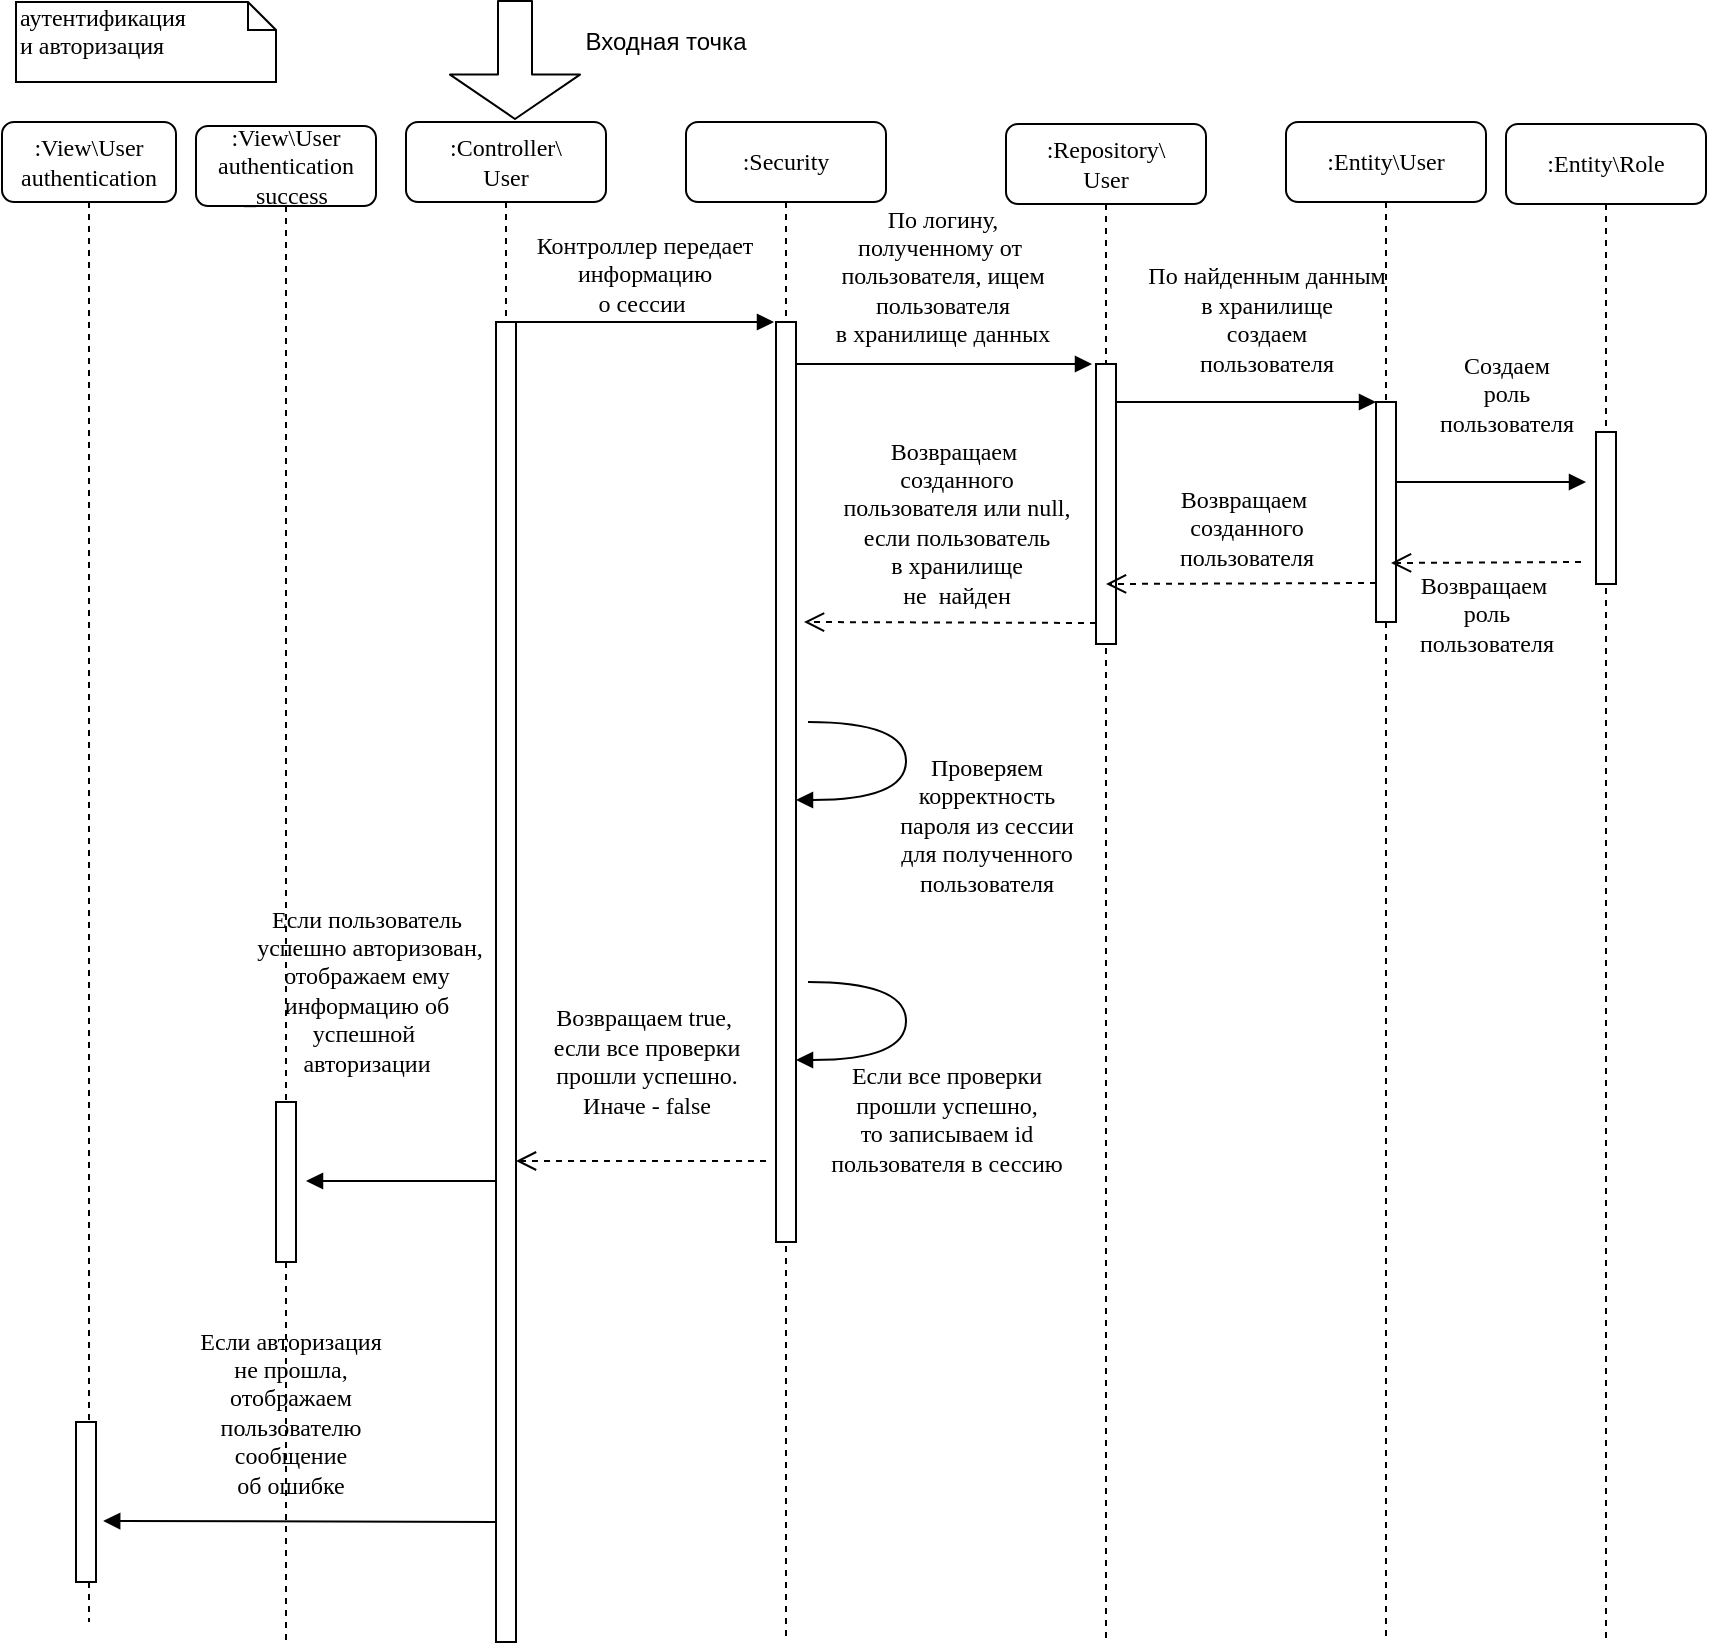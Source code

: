 <mxfile version="10.6.0" type="device"><diagram name="Page-1" id="13e1069c-82ec-6db2-03f1-153e76fe0fe0"><mxGraphModel dx="1522" dy="789" grid="1" gridSize="10" guides="1" tooltips="1" connect="1" arrows="1" fold="1" page="1" pageScale="1" pageWidth="1100" pageHeight="850" background="#ffffff" math="0" shadow="0"><root><mxCell id="0"/><mxCell id="1" parent="0"/><mxCell id="7baba1c4bc27f4b0-14" value="По логину, &lt;br&gt;полученному от&amp;nbsp;&lt;br&gt;пользователя, ищем &lt;br&gt;пользователя&lt;br&gt;в хранилище данных&lt;br&gt;&lt;br&gt;" style="html=1;verticalAlign=bottom;endArrow=block;entryX=0;entryY=0;labelBackgroundColor=none;fontFamily=Verdana;fontSize=12;edgeStyle=elbowEdgeStyle;elbow=vertical;" parent="1" edge="1"><mxGeometry y="-9" relative="1" as="geometry"><mxPoint x="408" y="201" as="sourcePoint"/><mxPoint x="558" y="201" as="targetPoint"/><mxPoint as="offset"/></mxGeometry></mxCell><mxCell id="7baba1c4bc27f4b0-2" value=":&lt;span&gt;Security&lt;/span&gt;" style="shape=umlLifeline;perimeter=lifelinePerimeter;whiteSpace=wrap;html=1;container=1;collapsible=0;recursiveResize=0;outlineConnect=0;rounded=1;shadow=0;comic=0;labelBackgroundColor=none;strokeColor=#000000;strokeWidth=1;fillColor=#FFFFFF;fontFamily=Verdana;fontSize=12;fontColor=#000000;align=center;" parent="1" vertex="1"><mxGeometry x="355" y="80" width="100" height="760" as="geometry"/></mxCell><mxCell id="7baba1c4bc27f4b0-10" value="" style="html=1;points=[];perimeter=orthogonalPerimeter;rounded=0;shadow=0;comic=0;labelBackgroundColor=none;strokeColor=#000000;strokeWidth=1;fillColor=#FFFFFF;fontFamily=Verdana;fontSize=12;fontColor=#000000;align=center;" parent="7baba1c4bc27f4b0-2" vertex="1"><mxGeometry x="45" y="100" width="10" height="460" as="geometry"/></mxCell><mxCell id="7baba1c4bc27f4b0-3" value="&lt;div&gt;:Repository\&lt;/div&gt;&lt;div&gt;User&lt;/div&gt;" style="shape=umlLifeline;perimeter=lifelinePerimeter;whiteSpace=wrap;html=1;container=1;collapsible=0;recursiveResize=0;outlineConnect=0;rounded=1;shadow=0;comic=0;labelBackgroundColor=none;strokeColor=#000000;strokeWidth=1;fillColor=#FFFFFF;fontFamily=Verdana;fontSize=12;fontColor=#000000;align=center;" parent="1" vertex="1"><mxGeometry x="515" y="81" width="100" height="759" as="geometry"/></mxCell><mxCell id="7baba1c4bc27f4b0-13" value="" style="html=1;points=[];perimeter=orthogonalPerimeter;rounded=0;shadow=0;comic=0;labelBackgroundColor=none;strokeColor=#000000;strokeWidth=1;fillColor=#FFFFFF;fontFamily=Verdana;fontSize=12;fontColor=#000000;align=center;" parent="7baba1c4bc27f4b0-3" vertex="1"><mxGeometry x="45" y="120" width="10" height="140" as="geometry"/></mxCell><mxCell id="7baba1c4bc27f4b0-4" value=":&lt;span&gt;Entity&lt;/span&gt;&lt;span&gt;\User&lt;/span&gt;" style="shape=umlLifeline;perimeter=lifelinePerimeter;whiteSpace=wrap;html=1;container=1;collapsible=0;recursiveResize=0;outlineConnect=0;rounded=1;shadow=0;comic=0;labelBackgroundColor=none;strokeColor=#000000;strokeWidth=1;fillColor=#FFFFFF;fontFamily=Verdana;fontSize=12;fontColor=#000000;align=center;" parent="1" vertex="1"><mxGeometry x="655" y="80" width="100" height="760" as="geometry"/></mxCell><mxCell id="7baba1c4bc27f4b0-8" value="&lt;div&gt;:Controller\&lt;/div&gt;&lt;div&gt;User&lt;/div&gt;" style="shape=umlLifeline;perimeter=lifelinePerimeter;whiteSpace=wrap;html=1;container=1;collapsible=0;recursiveResize=0;outlineConnect=0;rounded=1;shadow=0;comic=0;labelBackgroundColor=none;strokeColor=#000000;strokeWidth=1;fillColor=#FFFFFF;fontFamily=Verdana;fontSize=12;fontColor=#000000;align=center;" parent="1" vertex="1"><mxGeometry x="215" y="80" width="100" height="760" as="geometry"/></mxCell><mxCell id="7baba1c4bc27f4b0-9" value="" style="html=1;points=[];perimeter=orthogonalPerimeter;rounded=0;shadow=0;comic=0;labelBackgroundColor=none;strokeColor=#000000;strokeWidth=1;fillColor=#FFFFFF;fontFamily=Verdana;fontSize=12;fontColor=#000000;align=center;" parent="7baba1c4bc27f4b0-8" vertex="1"><mxGeometry x="45" y="100" width="10" height="660" as="geometry"/></mxCell><mxCell id="7baba1c4bc27f4b0-16" value="" style="html=1;points=[];perimeter=orthogonalPerimeter;rounded=0;shadow=0;comic=0;labelBackgroundColor=none;strokeColor=#000000;strokeWidth=1;fillColor=#FFFFFF;fontFamily=Verdana;fontSize=12;fontColor=#000000;align=center;" parent="1" vertex="1"><mxGeometry x="700" y="220" width="10" height="110" as="geometry"/></mxCell><mxCell id="7baba1c4bc27f4b0-17" value="По найденным данным &lt;br&gt;в хранилище&lt;br&gt;создаем &lt;br&gt;пользователя" style="html=1;verticalAlign=bottom;endArrow=block;labelBackgroundColor=none;fontFamily=Verdana;fontSize=12;edgeStyle=elbowEdgeStyle;elbow=vertical;" parent="1" source="7baba1c4bc27f4b0-13" target="7baba1c4bc27f4b0-16" edge="1"><mxGeometry x="0.154" y="10" relative="1" as="geometry"><mxPoint x="625" y="220" as="sourcePoint"/><Array as="points"><mxPoint x="575" y="220"/></Array><mxPoint as="offset"/></mxGeometry></mxCell><mxCell id="7baba1c4bc27f4b0-11" value="Контроллер передает &lt;br&gt;информацию &lt;br&gt;о сессии&amp;nbsp;&lt;br&gt;" style="html=1;verticalAlign=bottom;endArrow=block;entryX=0;entryY=0;labelBackgroundColor=none;fontFamily=Verdana;fontSize=12;edgeStyle=elbowEdgeStyle;elbow=vertical;" parent="1" edge="1"><mxGeometry relative="1" as="geometry"><mxPoint x="269" y="180" as="sourcePoint"/><mxPoint x="399" y="180" as="targetPoint"/></mxGeometry></mxCell><mxCell id="7baba1c4bc27f4b0-40" value="&lt;div&gt;&lt;span&gt;аутентификация&lt;/span&gt;&lt;/div&gt;&lt;div&gt;&lt;span&gt;и авторизация&lt;/span&gt;&lt;/div&gt;" style="shape=note;whiteSpace=wrap;html=1;size=14;verticalAlign=top;align=left;spacingTop=-6;rounded=0;shadow=0;comic=0;labelBackgroundColor=none;strokeColor=#000000;strokeWidth=1;fillColor=#FFFFFF;fontFamily=Verdana;fontSize=12;fontColor=#000000;" parent="1" vertex="1"><mxGeometry x="20" y="20" width="130" height="40" as="geometry"/></mxCell><mxCell id="BFQ36-gA44C7MbwDBZEB-4" value="Возвращаем&amp;nbsp;&lt;br&gt;созданного &lt;br&gt;пользователя&lt;br&gt;" style="html=1;verticalAlign=bottom;endArrow=open;dashed=1;endSize=8;labelBackgroundColor=none;fontFamily=Verdana;fontSize=12;" parent="1" edge="1"><mxGeometry x="-0.037" y="-4" relative="1" as="geometry"><mxPoint x="565" y="311" as="targetPoint"/><mxPoint x="700" y="310.5" as="sourcePoint"/><mxPoint as="offset"/></mxGeometry></mxCell><mxCell id="BFQ36-gA44C7MbwDBZEB-9" value="Возвращаем true,&amp;nbsp;&lt;br&gt;если все проверки &lt;br&gt;прошли успешно.&lt;br&gt;Иначе - false&lt;br&gt;" style="html=1;verticalAlign=bottom;endArrow=open;dashed=1;endSize=8;labelBackgroundColor=none;fontFamily=Verdana;fontSize=12;" parent="1" edge="1"><mxGeometry x="-0.04" y="-19" relative="1" as="geometry"><mxPoint x="270" y="599.5" as="targetPoint"/><mxPoint x="395" y="599.5" as="sourcePoint"/><mxPoint as="offset"/></mxGeometry></mxCell><mxCell id="dvl6alI_a4HQ34beK6Ff-1" value=":&lt;span&gt;Entity&lt;/span&gt;&lt;span&gt;\Role&lt;/span&gt;" style="shape=umlLifeline;perimeter=lifelinePerimeter;whiteSpace=wrap;html=1;container=1;collapsible=0;recursiveResize=0;outlineConnect=0;rounded=1;shadow=0;comic=0;labelBackgroundColor=none;strokeColor=#000000;strokeWidth=1;fillColor=#FFFFFF;fontFamily=Verdana;fontSize=12;fontColor=#000000;align=center;" vertex="1" parent="1"><mxGeometry x="765" y="81" width="100" height="759" as="geometry"/></mxCell><mxCell id="dvl6alI_a4HQ34beK6Ff-2" value="" style="html=1;points=[];perimeter=orthogonalPerimeter;rounded=0;shadow=0;comic=0;labelBackgroundColor=none;strokeColor=#000000;strokeWidth=1;fillColor=#FFFFFF;fontFamily=Verdana;fontSize=12;fontColor=#000000;align=center;" vertex="1" parent="dvl6alI_a4HQ34beK6Ff-1"><mxGeometry x="45" y="154" width="10" height="76" as="geometry"/></mxCell><mxCell id="dvl6alI_a4HQ34beK6Ff-3" value="Создаем &lt;br&gt;роль &lt;br&gt;пользователя" style="html=1;verticalAlign=bottom;endArrow=block;labelBackgroundColor=none;fontFamily=Verdana;fontSize=12;edgeStyle=elbowEdgeStyle;elbow=vertical;" edge="1" parent="1"><mxGeometry x="0.154" y="20" relative="1" as="geometry"><mxPoint x="710" y="260" as="sourcePoint"/><Array as="points"><mxPoint x="715" y="260"/></Array><mxPoint as="offset"/><mxPoint x="805" y="260" as="targetPoint"/></mxGeometry></mxCell><mxCell id="dvl6alI_a4HQ34beK6Ff-4" value="Возвращаем&amp;nbsp;&lt;br&gt;роль&lt;br&gt;пользователя&lt;br&gt;" style="html=1;verticalAlign=bottom;endArrow=open;dashed=1;endSize=8;labelBackgroundColor=none;fontFamily=Verdana;fontSize=12;" edge="1" parent="1"><mxGeometry x="0.005" y="50" relative="1" as="geometry"><mxPoint x="707.5" y="300.5" as="targetPoint"/><mxPoint x="802.5" y="300" as="sourcePoint"/><mxPoint as="offset"/></mxGeometry></mxCell><mxCell id="dvl6alI_a4HQ34beK6Ff-5" value="Возвращаем&amp;nbsp;&lt;br&gt;созданного &lt;br&gt;пользователя или null, &lt;br&gt;если пользователь &lt;br&gt;в хранилище &lt;br&gt;не&amp;nbsp; найден&lt;br&gt;" style="html=1;verticalAlign=bottom;endArrow=open;dashed=1;endSize=8;labelBackgroundColor=none;fontFamily=Verdana;fontSize=12;" edge="1" parent="1"><mxGeometry x="-0.037" y="-4" relative="1" as="geometry"><mxPoint x="414" y="330" as="targetPoint"/><mxPoint x="560" y="330.5" as="sourcePoint"/><mxPoint as="offset"/></mxGeometry></mxCell><mxCell id="dvl6alI_a4HQ34beK6Ff-24" value=":View\User&lt;br&gt;&lt;div&gt;&lt;span&gt;authentication&lt;/span&gt;&lt;/div&gt;&lt;div&gt;&lt;span&gt;_success&lt;/span&gt;&lt;/div&gt;" style="shape=umlLifeline;perimeter=lifelinePerimeter;whiteSpace=wrap;html=1;container=1;collapsible=0;recursiveResize=0;outlineConnect=0;rounded=1;shadow=0;comic=0;labelBackgroundColor=none;strokeColor=#000000;strokeWidth=1;fillColor=#FFFFFF;fontFamily=Verdana;fontSize=12;fontColor=#000000;align=center;" vertex="1" parent="1"><mxGeometry x="110" y="82" width="90" height="758" as="geometry"/></mxCell><mxCell id="dvl6alI_a4HQ34beK6Ff-25" value="" style="html=1;points=[];perimeter=orthogonalPerimeter;rounded=0;shadow=0;comic=0;labelBackgroundColor=none;strokeColor=#000000;strokeWidth=1;fillColor=#FFFFFF;fontFamily=Verdana;fontSize=12;fontColor=#000000;align=center;" vertex="1" parent="dvl6alI_a4HQ34beK6Ff-24"><mxGeometry x="40" y="488" width="10" height="80" as="geometry"/></mxCell><mxCell id="dvl6alI_a4HQ34beK6Ff-27" value="Если пользователь&lt;br&gt;&amp;nbsp;успешно авторизован,&lt;br&gt;отображаем ему &lt;br&gt;информацию об &lt;br&gt;успешной&amp;nbsp;&lt;br&gt;авторизации&lt;br&gt;" style="html=1;verticalAlign=bottom;endArrow=block;labelBackgroundColor=none;fontFamily=Verdana;fontSize=12;edgeStyle=elbowEdgeStyle;elbow=vertical;" edge="1" parent="1"><mxGeometry x="0.556" y="-50" relative="1" as="geometry"><mxPoint x="230" y="609.5" as="sourcePoint"/><Array as="points"><mxPoint x="265" y="609.5"/></Array><mxPoint as="offset"/><mxPoint x="165" y="609.5" as="targetPoint"/></mxGeometry></mxCell><mxCell id="dvl6alI_a4HQ34beK6Ff-30" value="" style="shape=flexArrow;endArrow=classic;html=1;endWidth=47;endSize=7.07;width=17;" edge="1" parent="1"><mxGeometry width="50" height="50" relative="1" as="geometry"><mxPoint x="269.5" y="19" as="sourcePoint"/><mxPoint x="269.5" y="79" as="targetPoint"/></mxGeometry></mxCell><mxCell id="dvl6alI_a4HQ34beK6Ff-31" value="Входная точка" style="text;html=1;strokeColor=none;fillColor=none;align=center;verticalAlign=middle;whiteSpace=wrap;rounded=0;" vertex="1" parent="1"><mxGeometry x="295" y="30" width="100" height="20" as="geometry"/></mxCell><mxCell id="dvl6alI_a4HQ34beK6Ff-33" value=":View\User&lt;br&gt;&lt;div&gt;&lt;span&gt;authentication&lt;/span&gt;&lt;/div&gt;" style="shape=umlLifeline;perimeter=lifelinePerimeter;whiteSpace=wrap;html=1;container=1;collapsible=0;recursiveResize=0;outlineConnect=0;rounded=1;shadow=0;comic=0;labelBackgroundColor=none;strokeColor=#000000;strokeWidth=1;fillColor=#FFFFFF;fontFamily=Verdana;fontSize=12;fontColor=#000000;align=center;" vertex="1" parent="1"><mxGeometry x="13" y="80" width="87" height="750" as="geometry"/></mxCell><mxCell id="dvl6alI_a4HQ34beK6Ff-39" value="Проверяем &lt;br&gt;корректность &lt;br&gt;пароля из сессии&lt;br&gt;для полученного &lt;br&gt;пользователя&lt;br&gt;" style="html=1;verticalAlign=bottom;endArrow=block;labelBackgroundColor=none;fontFamily=Verdana;fontSize=12;elbow=vertical;edgeStyle=orthogonalEdgeStyle;curved=1;exitX=1.066;exitY=0.713;exitPerimeter=0;" edge="1" parent="1"><mxGeometry x="0.231" y="65" relative="1" as="geometry"><mxPoint x="416" y="380" as="sourcePoint"/><mxPoint x="410" y="419" as="targetPoint"/><Array as="points"><mxPoint x="465" y="379.5"/><mxPoint x="465" y="418.5"/></Array><mxPoint x="40" y="-14" as="offset"/></mxGeometry></mxCell><mxCell id="dvl6alI_a4HQ34beK6Ff-40" value="Если все проверки &lt;br&gt;прошли успешно, &lt;br&gt;то записываем id &lt;br&gt;пользователя в сессию&lt;br&gt;" style="html=1;verticalAlign=bottom;endArrow=block;labelBackgroundColor=none;fontFamily=Verdana;fontSize=12;elbow=vertical;edgeStyle=orthogonalEdgeStyle;curved=1;exitX=1.066;exitY=0.713;exitPerimeter=0;" edge="1" parent="1"><mxGeometry x="0.231" y="64" relative="1" as="geometry"><mxPoint x="416" y="510" as="sourcePoint"/><mxPoint x="410" y="549" as="targetPoint"/><Array as="points"><mxPoint x="465" y="509.5"/><mxPoint x="465" y="548.5"/></Array><mxPoint x="20" y="-3" as="offset"/></mxGeometry></mxCell><mxCell id="dvl6alI_a4HQ34beK6Ff-41" value="" style="html=1;points=[];perimeter=orthogonalPerimeter;rounded=0;shadow=0;comic=0;labelBackgroundColor=none;strokeColor=#000000;strokeWidth=1;fillColor=#FFFFFF;fontFamily=Verdana;fontSize=12;fontColor=#000000;align=center;" vertex="1" parent="1"><mxGeometry x="50" y="730" width="10" height="80" as="geometry"/></mxCell><mxCell id="dvl6alI_a4HQ34beK6Ff-44" value="Если авторизация &lt;br&gt;не прошла,&lt;br&gt;отображаем &lt;br&gt;пользователю&lt;br&gt;сообщение &lt;br&gt;об ошибке&lt;br&gt;" style="html=1;verticalAlign=bottom;endArrow=block;labelBackgroundColor=none;fontFamily=Verdana;fontSize=12;edgeStyle=elbowEdgeStyle;elbow=vertical;exitX=0;exitY=0.909;exitDx=0;exitDy=0;exitPerimeter=0;entryX=1.36;entryY=0.625;entryDx=0;entryDy=0;entryPerimeter=0;" edge="1" parent="1" source="7baba1c4bc27f4b0-9" target="dvl6alI_a4HQ34beK6Ff-41"><mxGeometry x="0.052" y="-9" relative="1" as="geometry"><mxPoint x="225" y="779.5" as="sourcePoint"/><Array as="points"><mxPoint x="260" y="779.5"/></Array><mxPoint x="1" as="offset"/><mxPoint x="70" y="780" as="targetPoint"/></mxGeometry></mxCell></root></mxGraphModel></diagram></mxfile>